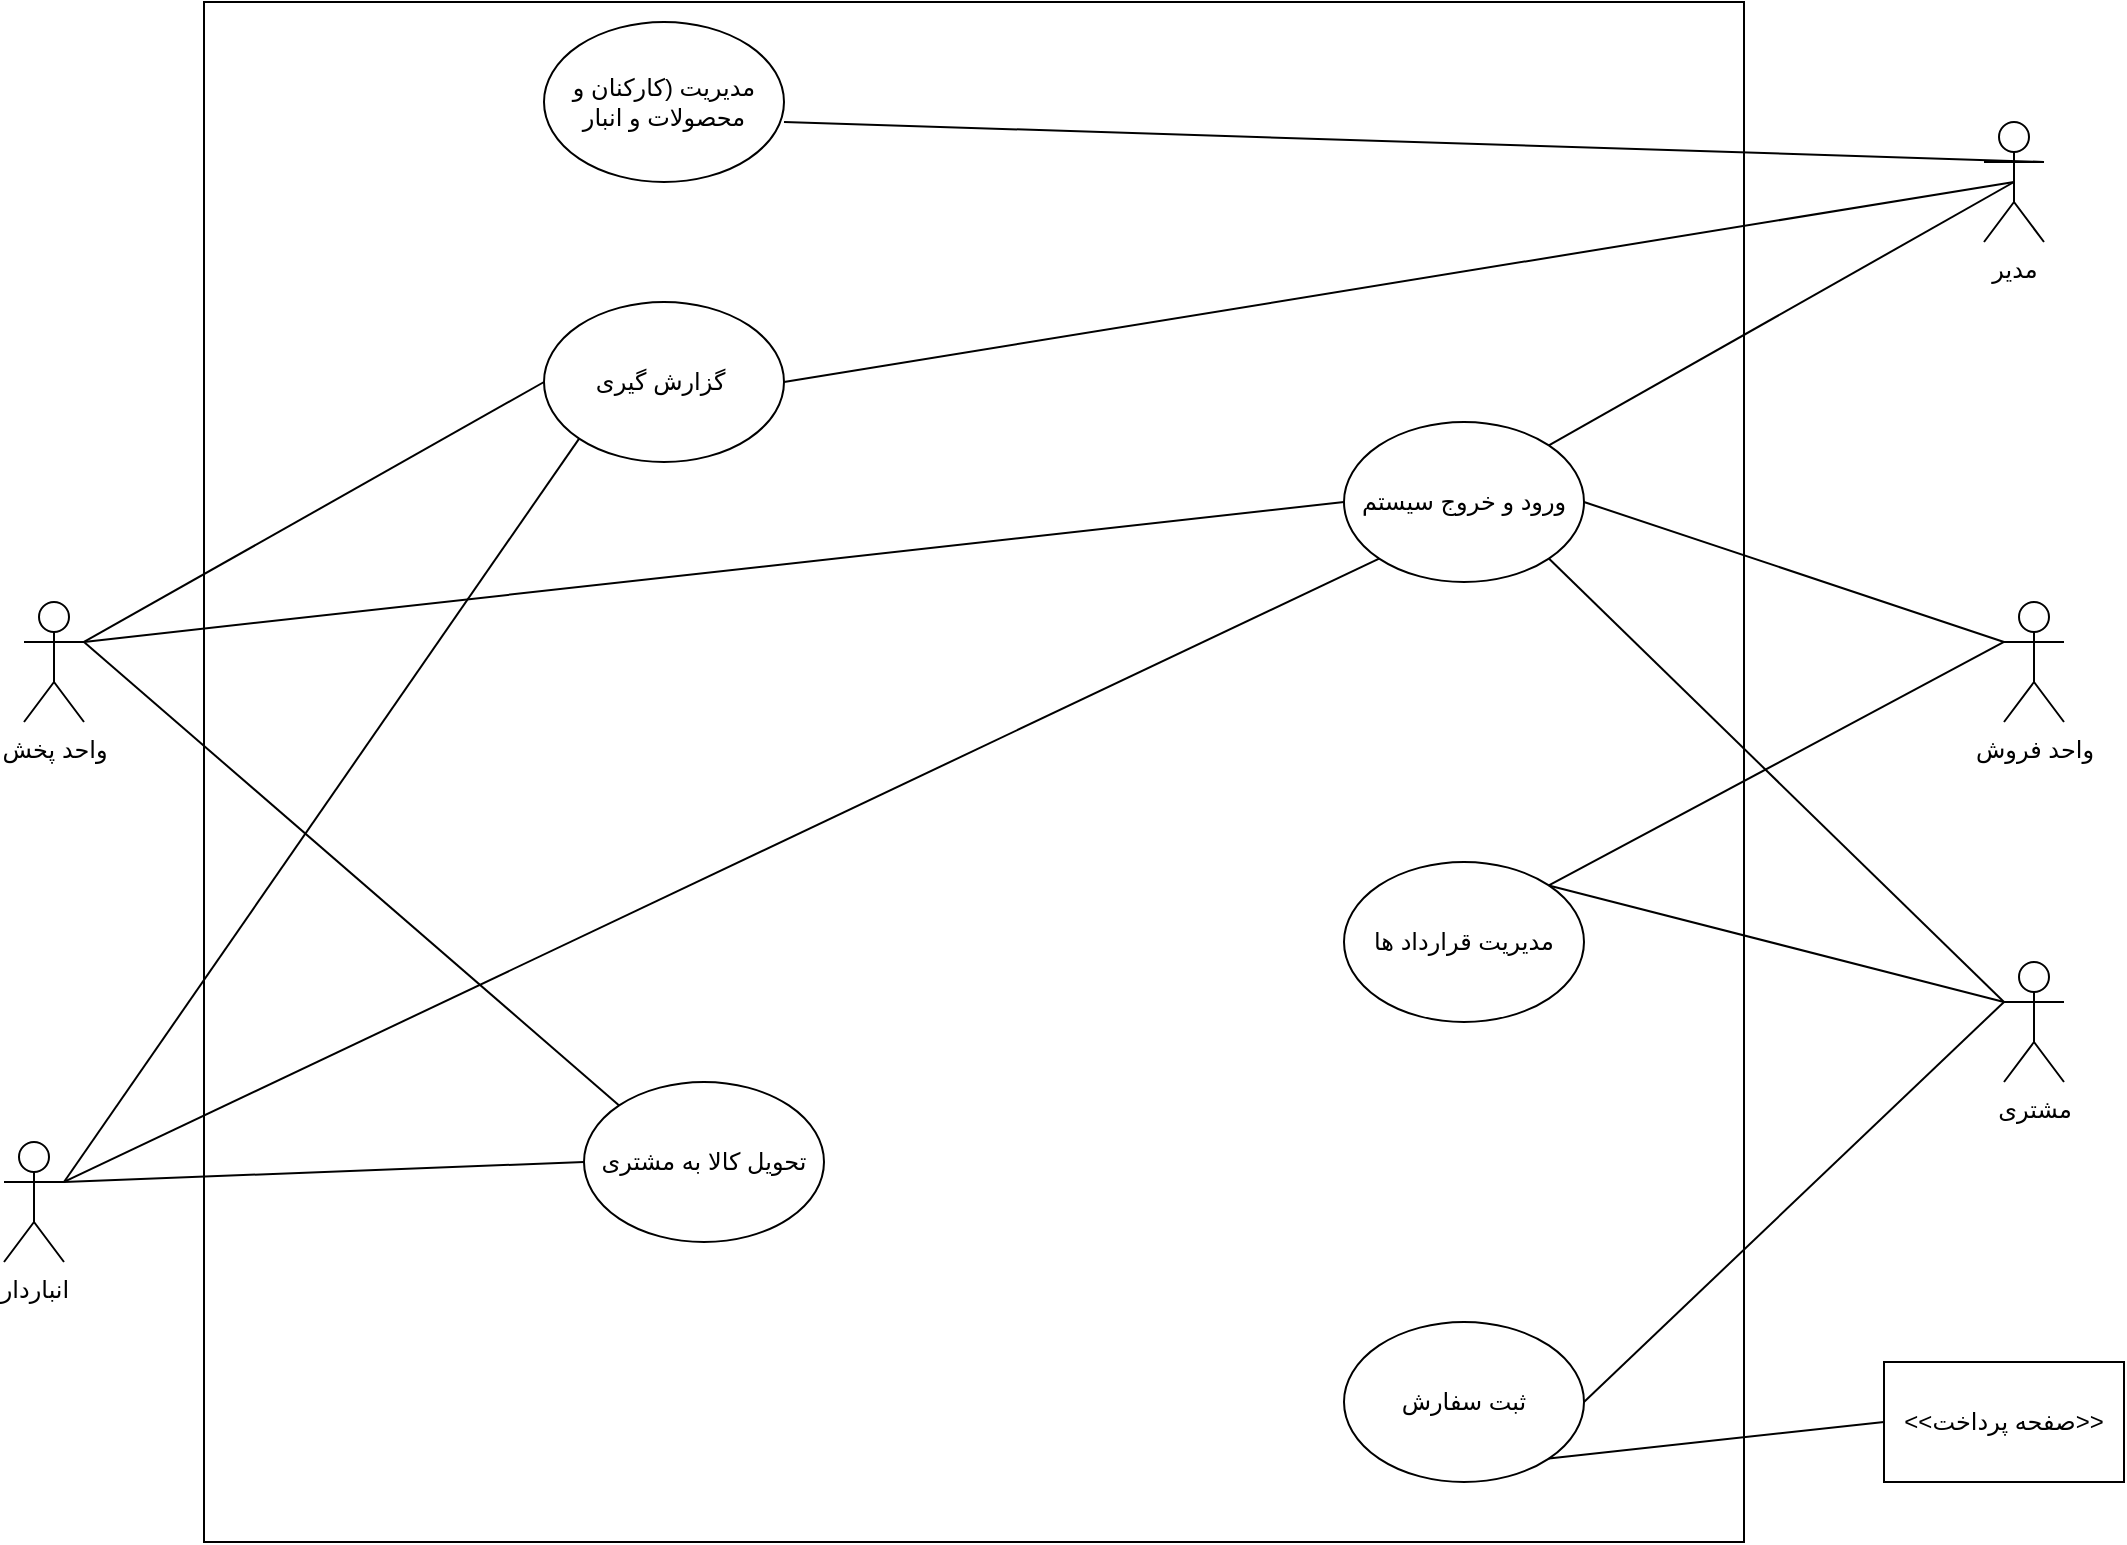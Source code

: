 <mxfile version="13.1.8" type="device"><diagram id="cjopjrAcwdJdih2taUhi" name="Page-1"><mxGraphModel dx="1422" dy="697" grid="1" gridSize="10" guides="1" tooltips="1" connect="1" arrows="1" fold="1" page="1" pageScale="1" pageWidth="850" pageHeight="1100" math="0" shadow="0"><root><mxCell id="0"/><mxCell id="1" parent="0"/><mxCell id="scMfdM17WoIayurU3CV--1" value="" style="whiteSpace=wrap;html=1;aspect=fixed;" parent="1" vertex="1"><mxGeometry x="180" y="80" width="770" height="770" as="geometry"/></mxCell><mxCell id="scMfdM17WoIayurU3CV--4" value="مدیر" style="shape=umlActor;verticalLabelPosition=bottom;labelBackgroundColor=#ffffff;verticalAlign=top;html=1;outlineConnect=0;" parent="1" vertex="1"><mxGeometry x="1070" y="140" width="30" height="60" as="geometry"/></mxCell><mxCell id="scMfdM17WoIayurU3CV--7" value="مدیریت (کارکنان و محصولات و انبار" style="ellipse;whiteSpace=wrap;html=1;" parent="1" vertex="1"><mxGeometry x="350" y="90" width="120" height="80" as="geometry"/></mxCell><mxCell id="scMfdM17WoIayurU3CV--11" value="ورود و خروج سیستم" style="ellipse;whiteSpace=wrap;html=1;" parent="1" vertex="1"><mxGeometry x="750" y="290" width="120" height="80" as="geometry"/></mxCell><mxCell id="scMfdM17WoIayurU3CV--12" value="گزارش گیری&amp;nbsp;" style="ellipse;whiteSpace=wrap;html=1;" parent="1" vertex="1"><mxGeometry x="350" y="230" width="120" height="80" as="geometry"/></mxCell><mxCell id="scMfdM17WoIayurU3CV--26" value="واحد پخش" style="shape=umlActor;verticalLabelPosition=bottom;labelBackgroundColor=#ffffff;verticalAlign=top;html=1;outlineConnect=0;" parent="1" vertex="1"><mxGeometry x="90" y="380" width="30" height="60" as="geometry"/></mxCell><mxCell id="scMfdM17WoIayurU3CV--31" value="واحد فروش" style="shape=umlActor;verticalLabelPosition=bottom;labelBackgroundColor=#ffffff;verticalAlign=top;html=1;outlineConnect=0;" parent="1" vertex="1"><mxGeometry x="1080" y="380" width="30" height="60" as="geometry"/></mxCell><mxCell id="scMfdM17WoIayurU3CV--35" value="مدیریت قرارداد ها" style="ellipse;whiteSpace=wrap;html=1;" parent="1" vertex="1"><mxGeometry x="750" y="510" width="120" height="80" as="geometry"/></mxCell><mxCell id="scMfdM17WoIayurU3CV--38" value="انباردار" style="shape=umlActor;verticalLabelPosition=bottom;labelBackgroundColor=#ffffff;verticalAlign=top;html=1;outlineConnect=0;" parent="1" vertex="1"><mxGeometry x="80" y="650" width="30" height="60" as="geometry"/></mxCell><mxCell id="scMfdM17WoIayurU3CV--39" value="مشتری" style="shape=umlActor;verticalLabelPosition=bottom;labelBackgroundColor=#ffffff;verticalAlign=top;html=1;outlineConnect=0;" parent="1" vertex="1"><mxGeometry x="1080" y="560" width="30" height="60" as="geometry"/></mxCell><mxCell id="scMfdM17WoIayurU3CV--40" value="ثبت سفارش" style="ellipse;whiteSpace=wrap;html=1;" parent="1" vertex="1"><mxGeometry x="750" y="740" width="120" height="80" as="geometry"/></mxCell><mxCell id="scMfdM17WoIayurU3CV--75" value="" style="endArrow=none;html=1;entryX=0;entryY=0.333;entryDx=0;entryDy=0;entryPerimeter=0;exitX=1;exitY=1;exitDx=0;exitDy=0;" parent="1" source="scMfdM17WoIayurU3CV--11" target="scMfdM17WoIayurU3CV--39" edge="1"><mxGeometry width="50" height="50" relative="1" as="geometry"><mxPoint x="860" y="550" as="sourcePoint"/><mxPoint x="910" y="500" as="targetPoint"/></mxGeometry></mxCell><mxCell id="scMfdM17WoIayurU3CV--78" value="" style="endArrow=none;html=1;exitX=0;exitY=0.333;exitDx=0;exitDy=0;exitPerimeter=0;entryX=1;entryY=0.5;entryDx=0;entryDy=0;" parent="1" source="scMfdM17WoIayurU3CV--31" target="scMfdM17WoIayurU3CV--11" edge="1"><mxGeometry width="50" height="50" relative="1" as="geometry"><mxPoint x="630" y="850" as="sourcePoint"/><mxPoint x="680" y="800" as="targetPoint"/></mxGeometry></mxCell><mxCell id="scMfdM17WoIayurU3CV--80" value="" style="endArrow=none;html=1;exitX=1;exitY=0.5;exitDx=0;exitDy=0;entryX=0;entryY=0.333;entryDx=0;entryDy=0;entryPerimeter=0;" parent="1" source="scMfdM17WoIayurU3CV--40" target="scMfdM17WoIayurU3CV--39" edge="1"><mxGeometry width="50" height="50" relative="1" as="geometry"><mxPoint x="920" y="650" as="sourcePoint"/><mxPoint x="1060" y="560" as="targetPoint"/></mxGeometry></mxCell><mxCell id="scMfdM17WoIayurU3CV--81" value="" style="endArrow=none;html=1;exitX=0;exitY=0.333;exitDx=0;exitDy=0;exitPerimeter=0;entryX=1;entryY=0;entryDx=0;entryDy=0;" parent="1" source="scMfdM17WoIayurU3CV--31" target="scMfdM17WoIayurU3CV--35" edge="1"><mxGeometry width="50" height="50" relative="1" as="geometry"><mxPoint x="710" y="830" as="sourcePoint"/><mxPoint x="760" y="780" as="targetPoint"/></mxGeometry></mxCell><mxCell id="scMfdM17WoIayurU3CV--83" value="تحویل کالا به مشتری" style="ellipse;whiteSpace=wrap;html=1;" parent="1" vertex="1"><mxGeometry x="370" y="620" width="120" height="80" as="geometry"/></mxCell><mxCell id="scMfdM17WoIayurU3CV--86" value="" style="endArrow=none;html=1;entryX=0;entryY=0.333;entryDx=0;entryDy=0;entryPerimeter=0;exitX=1;exitY=0;exitDx=0;exitDy=0;" parent="1" source="scMfdM17WoIayurU3CV--35" target="scMfdM17WoIayurU3CV--39" edge="1"><mxGeometry width="50" height="50" relative="1" as="geometry"><mxPoint x="930" y="740" as="sourcePoint"/><mxPoint x="980" y="690" as="targetPoint"/></mxGeometry></mxCell><mxCell id="FafwmHtOqypDz45QFLLO-3" value="" style="endArrow=none;html=1;entryX=0;entryY=0.5;entryDx=0;entryDy=0;exitX=1;exitY=0.333;exitDx=0;exitDy=0;exitPerimeter=0;" parent="1" source="scMfdM17WoIayurU3CV--38" target="scMfdM17WoIayurU3CV--83" edge="1"><mxGeometry width="50" height="50" relative="1" as="geometry"><mxPoint x="470" y="700" as="sourcePoint"/><mxPoint x="520" y="650" as="targetPoint"/></mxGeometry></mxCell><mxCell id="FafwmHtOqypDz45QFLLO-4" value="" style="endArrow=none;html=1;exitX=1;exitY=0.333;exitDx=0;exitDy=0;exitPerimeter=0;entryX=0;entryY=0;entryDx=0;entryDy=0;" parent="1" source="scMfdM17WoIayurU3CV--26" target="scMfdM17WoIayurU3CV--83" edge="1"><mxGeometry width="50" height="50" relative="1" as="geometry"><mxPoint x="300" y="480" as="sourcePoint"/><mxPoint x="350" y="430" as="targetPoint"/></mxGeometry></mxCell><mxCell id="FafwmHtOqypDz45QFLLO-5" value="" style="endArrow=none;html=1;exitX=1;exitY=0.333;exitDx=0;exitDy=0;exitPerimeter=0;entryX=0;entryY=1;entryDx=0;entryDy=0;" parent="1" source="scMfdM17WoIayurU3CV--38" target="scMfdM17WoIayurU3CV--11" edge="1"><mxGeometry width="50" height="50" relative="1" as="geometry"><mxPoint x="320" y="520" as="sourcePoint"/><mxPoint x="370" y="470" as="targetPoint"/></mxGeometry></mxCell><mxCell id="FafwmHtOqypDz45QFLLO-6" value="" style="endArrow=none;html=1;exitX=1;exitY=0.333;exitDx=0;exitDy=0;exitPerimeter=0;entryX=0;entryY=0.5;entryDx=0;entryDy=0;" parent="1" source="scMfdM17WoIayurU3CV--26" target="scMfdM17WoIayurU3CV--11" edge="1"><mxGeometry width="50" height="50" relative="1" as="geometry"><mxPoint x="360" y="400" as="sourcePoint"/><mxPoint x="410" y="350" as="targetPoint"/></mxGeometry></mxCell><mxCell id="FafwmHtOqypDz45QFLLO-7" value="" style="endArrow=none;html=1;exitX=1;exitY=0.333;exitDx=0;exitDy=0;exitPerimeter=0;entryX=0;entryY=0.5;entryDx=0;entryDy=0;" parent="1" source="scMfdM17WoIayurU3CV--26" target="scMfdM17WoIayurU3CV--12" edge="1"><mxGeometry width="50" height="50" relative="1" as="geometry"><mxPoint x="350" y="410" as="sourcePoint"/><mxPoint x="400" y="360" as="targetPoint"/></mxGeometry></mxCell><mxCell id="FafwmHtOqypDz45QFLLO-8" value="" style="endArrow=none;html=1;exitX=1;exitY=0.333;exitDx=0;exitDy=0;exitPerimeter=0;" parent="1" source="scMfdM17WoIayurU3CV--4" edge="1"><mxGeometry width="50" height="50" relative="1" as="geometry"><mxPoint x="250" y="300" as="sourcePoint"/><mxPoint x="470" y="140" as="targetPoint"/></mxGeometry></mxCell><mxCell id="FafwmHtOqypDz45QFLLO-9" value="" style="endArrow=none;html=1;entryX=1;entryY=0.5;entryDx=0;entryDy=0;exitX=0.5;exitY=0.5;exitDx=0;exitDy=0;exitPerimeter=0;" parent="1" source="scMfdM17WoIayurU3CV--4" target="scMfdM17WoIayurU3CV--12" edge="1"><mxGeometry width="50" height="50" relative="1" as="geometry"><mxPoint x="1070" y="160" as="sourcePoint"/><mxPoint x="390" y="230" as="targetPoint"/></mxGeometry></mxCell><mxCell id="FafwmHtOqypDz45QFLLO-10" value="" style="endArrow=none;html=1;entryX=1;entryY=0;entryDx=0;entryDy=0;exitX=0.5;exitY=0.5;exitDx=0;exitDy=0;exitPerimeter=0;" parent="1" source="scMfdM17WoIayurU3CV--4" target="scMfdM17WoIayurU3CV--11" edge="1"><mxGeometry width="50" height="50" relative="1" as="geometry"><mxPoint x="1060" y="160" as="sourcePoint"/><mxPoint x="360" y="265" as="targetPoint"/></mxGeometry></mxCell><mxCell id="FafwmHtOqypDz45QFLLO-11" value="" style="endArrow=none;html=1;entryX=0;entryY=1;entryDx=0;entryDy=0;" parent="1" target="scMfdM17WoIayurU3CV--12" edge="1"><mxGeometry width="50" height="50" relative="1" as="geometry"><mxPoint x="110" y="670" as="sourcePoint"/><mxPoint x="360" y="460" as="targetPoint"/></mxGeometry></mxCell><mxCell id="_BmmjMfwa74Fjn7fVFjh-1" value="&amp;lt;&amp;lt;صفحه پرداخت&amp;gt;&amp;gt;" style="rounded=0;whiteSpace=wrap;html=1;" vertex="1" parent="1"><mxGeometry x="1020" y="760" width="120" height="60" as="geometry"/></mxCell><mxCell id="_BmmjMfwa74Fjn7fVFjh-2" value="" style="endArrow=none;html=1;entryX=0;entryY=0.5;entryDx=0;entryDy=0;exitX=1;exitY=1;exitDx=0;exitDy=0;" edge="1" parent="1" source="scMfdM17WoIayurU3CV--40" target="_BmmjMfwa74Fjn7fVFjh-1"><mxGeometry width="50" height="50" relative="1" as="geometry"><mxPoint x="940" y="940" as="sourcePoint"/><mxPoint x="990" y="890" as="targetPoint"/></mxGeometry></mxCell></root></mxGraphModel></diagram></mxfile>